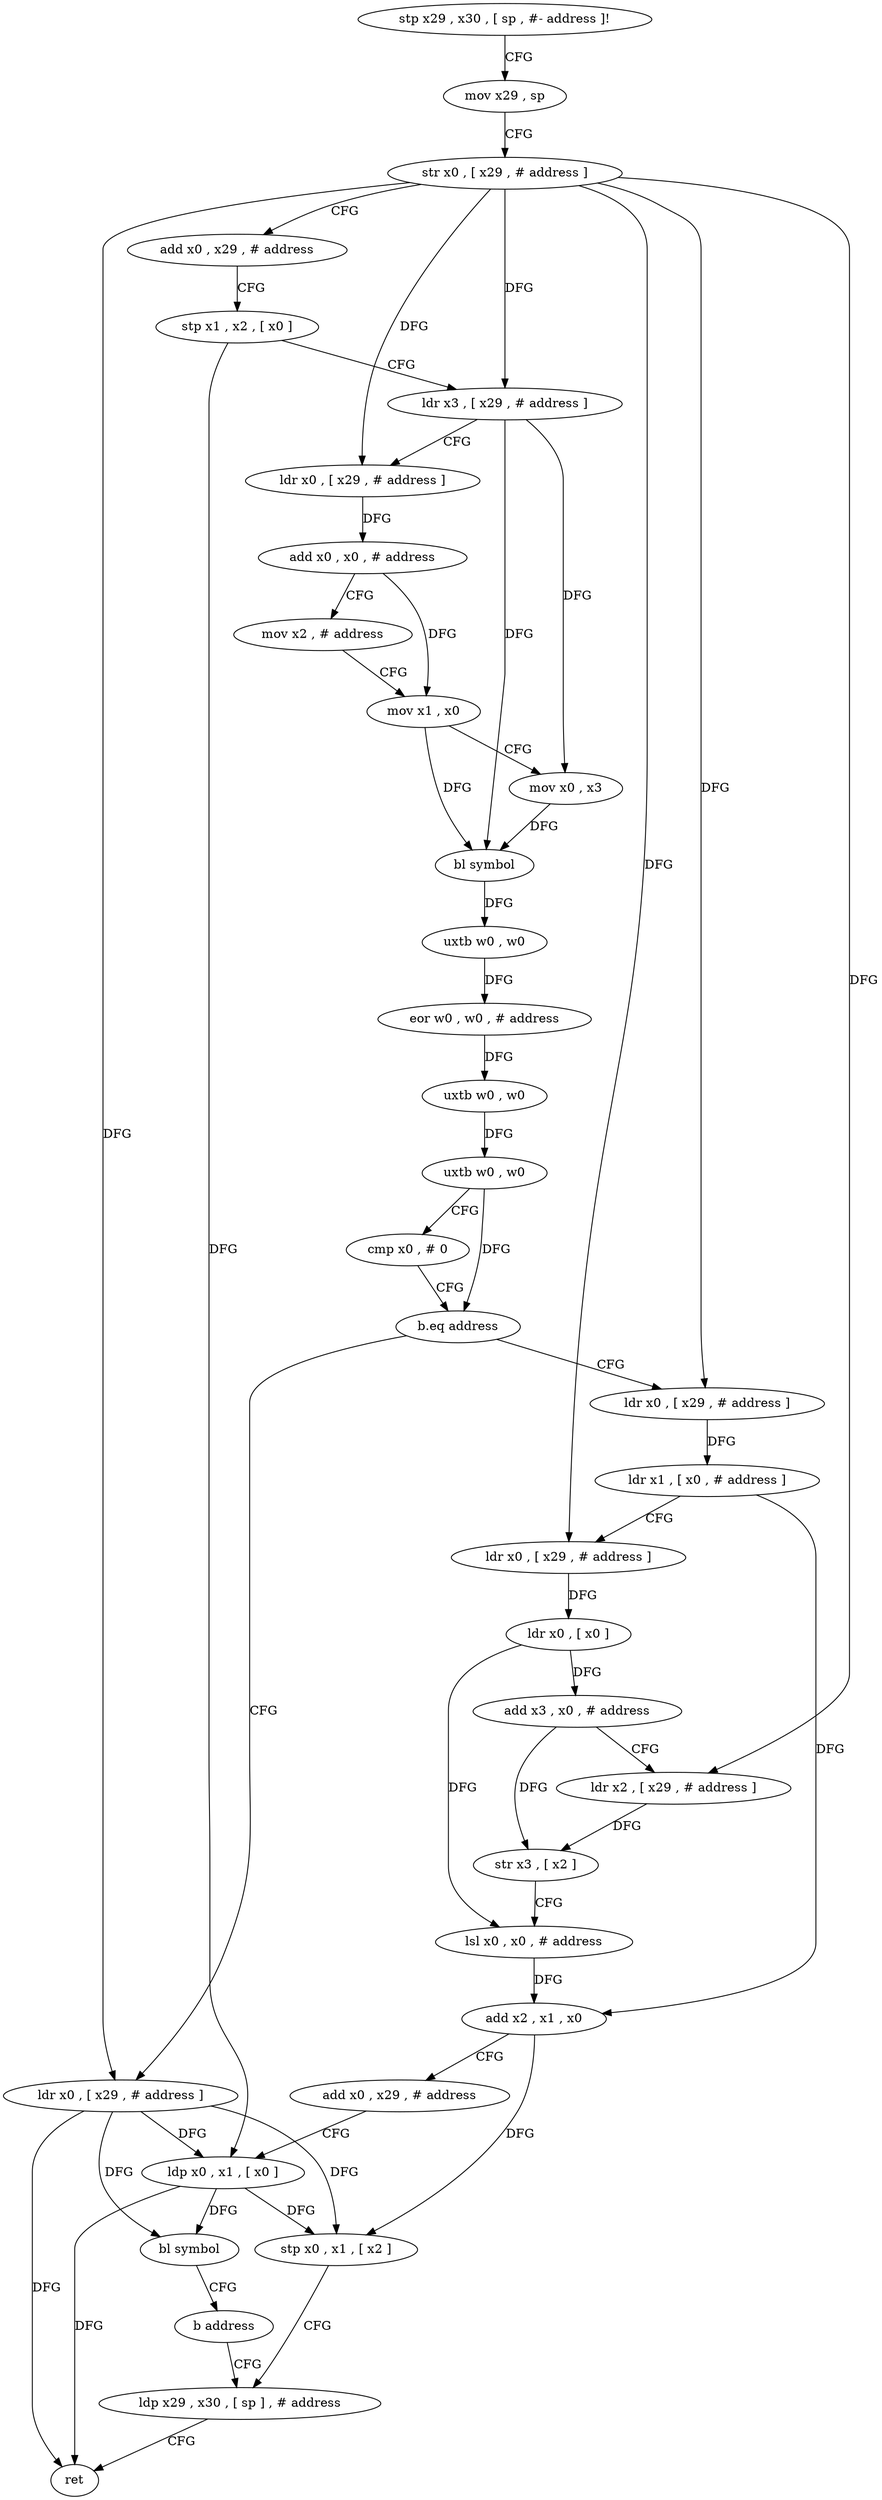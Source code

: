 digraph "func" {
"360896" [label = "stp x29 , x30 , [ sp , #- address ]!" ]
"360900" [label = "mov x29 , sp" ]
"360904" [label = "str x0 , [ x29 , # address ]" ]
"360908" [label = "add x0 , x29 , # address" ]
"360912" [label = "stp x1 , x2 , [ x0 ]" ]
"360916" [label = "ldr x3 , [ x29 , # address ]" ]
"360920" [label = "ldr x0 , [ x29 , # address ]" ]
"360924" [label = "add x0 , x0 , # address" ]
"360928" [label = "mov x2 , # address" ]
"360932" [label = "mov x1 , x0" ]
"360936" [label = "mov x0 , x3" ]
"360940" [label = "bl symbol" ]
"360944" [label = "uxtb w0 , w0" ]
"360948" [label = "eor w0 , w0 , # address" ]
"360952" [label = "uxtb w0 , w0" ]
"360956" [label = "uxtb w0 , w0" ]
"360960" [label = "cmp x0 , # 0" ]
"360964" [label = "b.eq address" ]
"360980" [label = "ldr x0 , [ x29 , # address ]" ]
"360968" [label = "ldr x0 , [ x29 , # address ]" ]
"360984" [label = "ldr x1 , [ x0 , # address ]" ]
"360988" [label = "ldr x0 , [ x29 , # address ]" ]
"360992" [label = "ldr x0 , [ x0 ]" ]
"360996" [label = "add x3 , x0 , # address" ]
"361000" [label = "ldr x2 , [ x29 , # address ]" ]
"361004" [label = "str x3 , [ x2 ]" ]
"361008" [label = "lsl x0 , x0 , # address" ]
"361012" [label = "add x2 , x1 , x0" ]
"361016" [label = "add x0 , x29 , # address" ]
"361020" [label = "ldp x0 , x1 , [ x0 ]" ]
"361024" [label = "stp x0 , x1 , [ x2 ]" ]
"361028" [label = "ldp x29 , x30 , [ sp ] , # address" ]
"360972" [label = "bl symbol" ]
"360976" [label = "b address" ]
"361032" [label = "ret" ]
"360896" -> "360900" [ label = "CFG" ]
"360900" -> "360904" [ label = "CFG" ]
"360904" -> "360908" [ label = "CFG" ]
"360904" -> "360916" [ label = "DFG" ]
"360904" -> "360920" [ label = "DFG" ]
"360904" -> "360980" [ label = "DFG" ]
"360904" -> "360988" [ label = "DFG" ]
"360904" -> "361000" [ label = "DFG" ]
"360904" -> "360968" [ label = "DFG" ]
"360908" -> "360912" [ label = "CFG" ]
"360912" -> "360916" [ label = "CFG" ]
"360912" -> "361020" [ label = "DFG" ]
"360916" -> "360920" [ label = "CFG" ]
"360916" -> "360936" [ label = "DFG" ]
"360916" -> "360940" [ label = "DFG" ]
"360920" -> "360924" [ label = "DFG" ]
"360924" -> "360928" [ label = "CFG" ]
"360924" -> "360932" [ label = "DFG" ]
"360928" -> "360932" [ label = "CFG" ]
"360932" -> "360936" [ label = "CFG" ]
"360932" -> "360940" [ label = "DFG" ]
"360936" -> "360940" [ label = "DFG" ]
"360940" -> "360944" [ label = "DFG" ]
"360944" -> "360948" [ label = "DFG" ]
"360948" -> "360952" [ label = "DFG" ]
"360952" -> "360956" [ label = "DFG" ]
"360956" -> "360960" [ label = "CFG" ]
"360956" -> "360964" [ label = "DFG" ]
"360960" -> "360964" [ label = "CFG" ]
"360964" -> "360980" [ label = "CFG" ]
"360964" -> "360968" [ label = "CFG" ]
"360980" -> "360984" [ label = "DFG" ]
"360968" -> "360972" [ label = "DFG" ]
"360968" -> "361020" [ label = "DFG" ]
"360968" -> "361024" [ label = "DFG" ]
"360968" -> "361032" [ label = "DFG" ]
"360984" -> "360988" [ label = "CFG" ]
"360984" -> "361012" [ label = "DFG" ]
"360988" -> "360992" [ label = "DFG" ]
"360992" -> "360996" [ label = "DFG" ]
"360992" -> "361008" [ label = "DFG" ]
"360996" -> "361000" [ label = "CFG" ]
"360996" -> "361004" [ label = "DFG" ]
"361000" -> "361004" [ label = "DFG" ]
"361004" -> "361008" [ label = "CFG" ]
"361008" -> "361012" [ label = "DFG" ]
"361012" -> "361016" [ label = "CFG" ]
"361012" -> "361024" [ label = "DFG" ]
"361016" -> "361020" [ label = "CFG" ]
"361020" -> "361024" [ label = "DFG" ]
"361020" -> "360972" [ label = "DFG" ]
"361020" -> "361032" [ label = "DFG" ]
"361024" -> "361028" [ label = "CFG" ]
"361028" -> "361032" [ label = "CFG" ]
"360972" -> "360976" [ label = "CFG" ]
"360976" -> "361028" [ label = "CFG" ]
}
